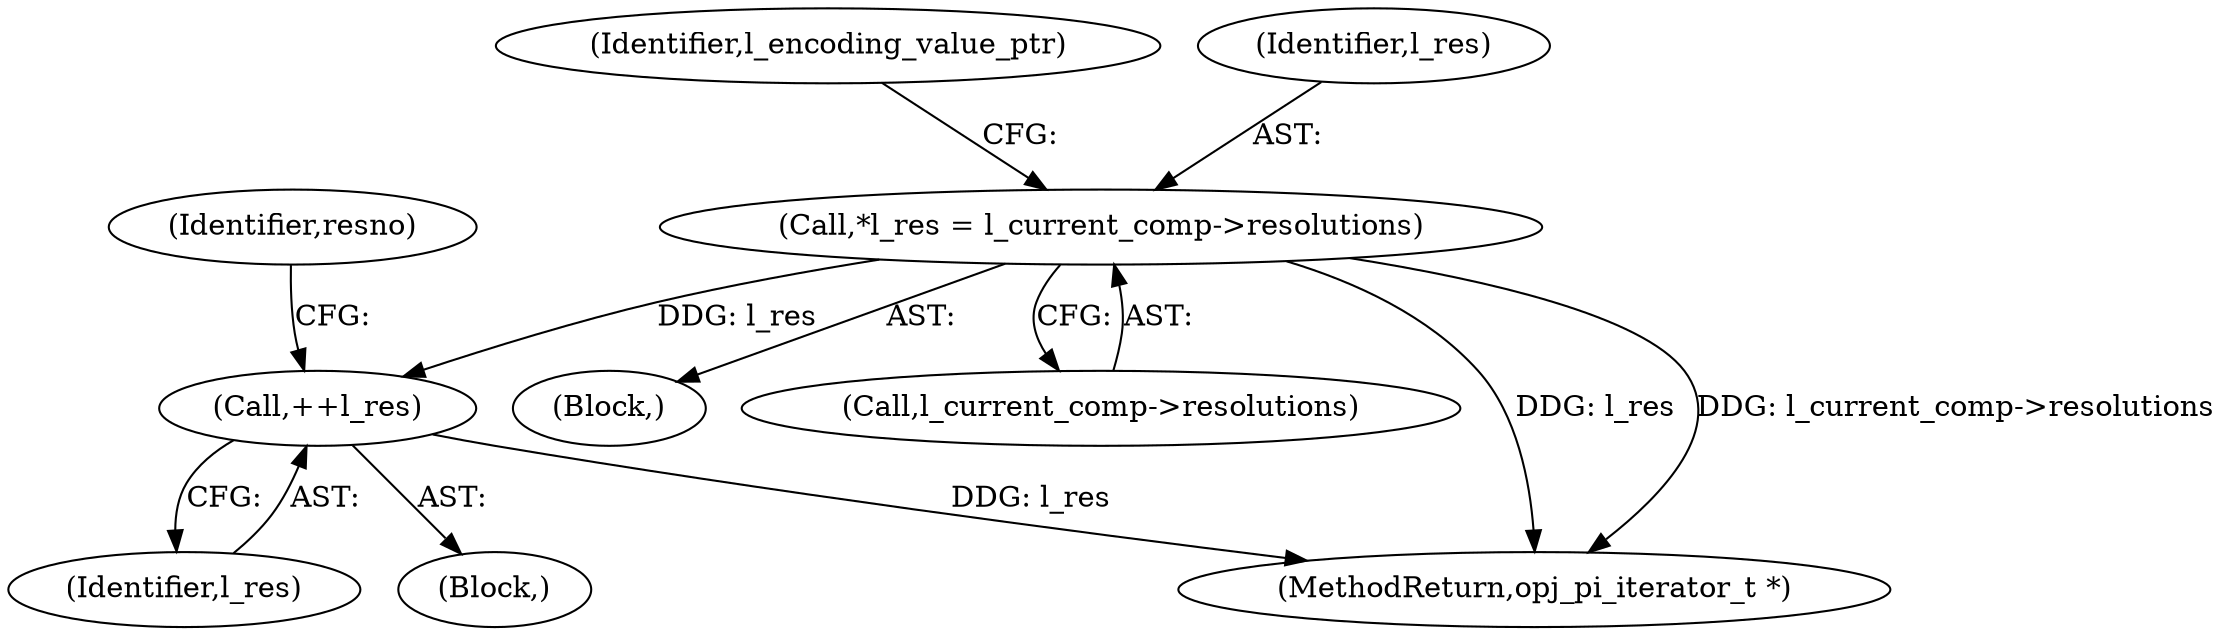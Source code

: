 digraph "0_openjpeg_ef01f18dfc6780b776d0674ed3e7415c6ef54d24@pointer" {
"1000603" [label="(Call,*l_res = l_current_comp->resolutions)"];
"1000667" [label="(Call,++l_res)"];
"1000668" [label="(Identifier,l_res)"];
"1000609" [label="(Identifier,l_encoding_value_ptr)"];
"1000601" [label="(Block,)"];
"1000638" [label="(Block,)"];
"1000667" [label="(Call,++l_res)"];
"1000637" [label="(Identifier,resno)"];
"1000603" [label="(Call,*l_res = l_current_comp->resolutions)"];
"1000605" [label="(Call,l_current_comp->resolutions)"];
"1000604" [label="(Identifier,l_res)"];
"1000715" [label="(MethodReturn,opj_pi_iterator_t *)"];
"1000603" -> "1000601"  [label="AST: "];
"1000603" -> "1000605"  [label="CFG: "];
"1000604" -> "1000603"  [label="AST: "];
"1000605" -> "1000603"  [label="AST: "];
"1000609" -> "1000603"  [label="CFG: "];
"1000603" -> "1000715"  [label="DDG: l_res"];
"1000603" -> "1000715"  [label="DDG: l_current_comp->resolutions"];
"1000603" -> "1000667"  [label="DDG: l_res"];
"1000667" -> "1000638"  [label="AST: "];
"1000667" -> "1000668"  [label="CFG: "];
"1000668" -> "1000667"  [label="AST: "];
"1000637" -> "1000667"  [label="CFG: "];
"1000667" -> "1000715"  [label="DDG: l_res"];
}
